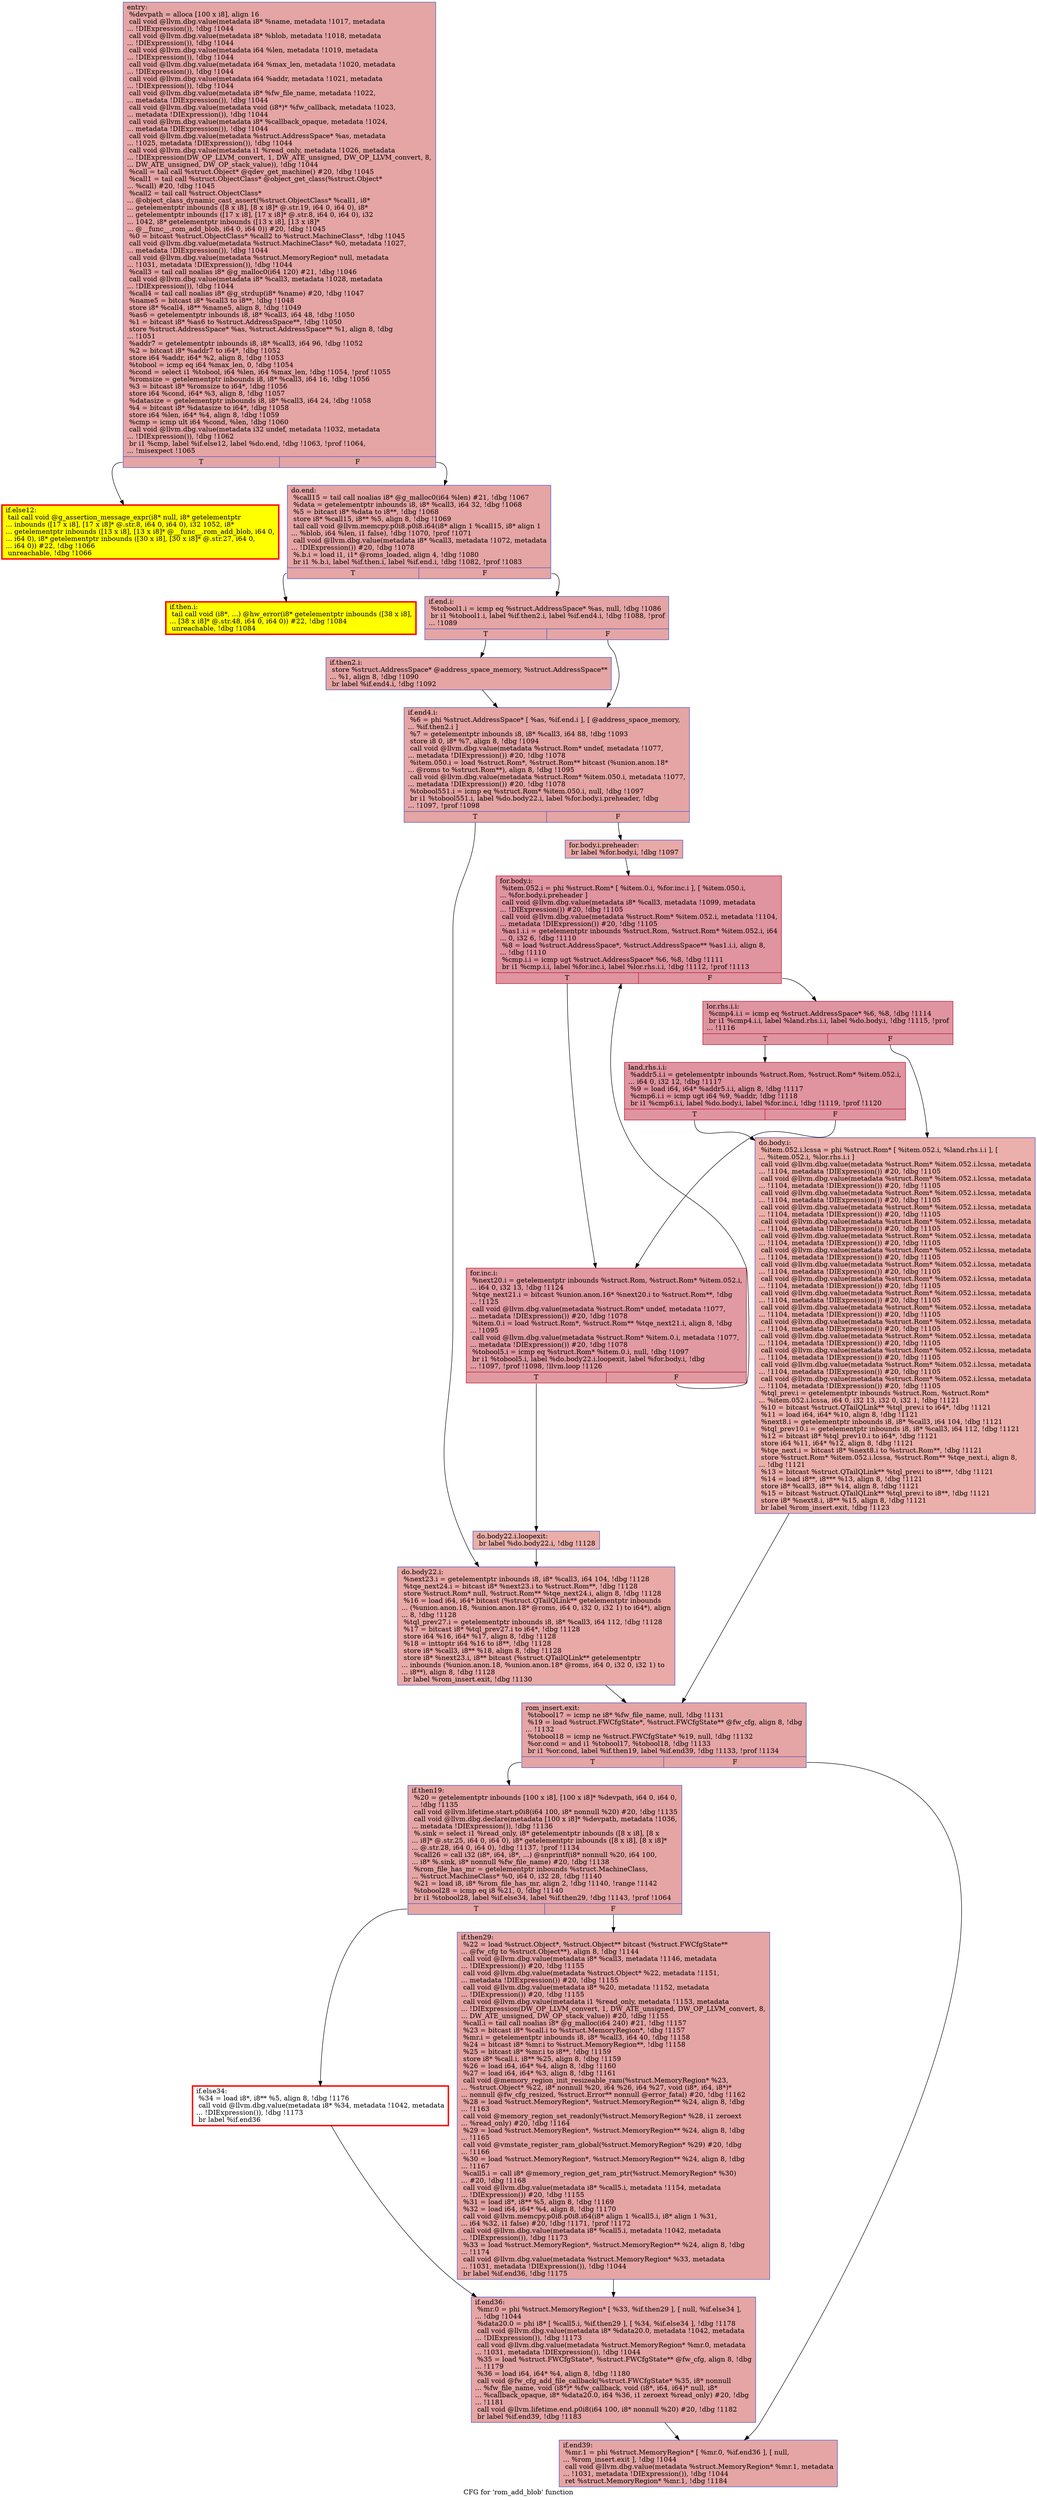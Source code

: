 digraph "CFG for 'rom_add_blob' function" {
	label="CFG for 'rom_add_blob' function";

	Node0x5623ba243460 [shape=record,color="#3d50c3ff", style=filled, fillcolor="#c5333470",label="{entry:\l  %devpath = alloca [100 x i8], align 16\l  call void @llvm.dbg.value(metadata i8* %name, metadata !1017, metadata\l... !DIExpression()), !dbg !1044\l  call void @llvm.dbg.value(metadata i8* %blob, metadata !1018, metadata\l... !DIExpression()), !dbg !1044\l  call void @llvm.dbg.value(metadata i64 %len, metadata !1019, metadata\l... !DIExpression()), !dbg !1044\l  call void @llvm.dbg.value(metadata i64 %max_len, metadata !1020, metadata\l... !DIExpression()), !dbg !1044\l  call void @llvm.dbg.value(metadata i64 %addr, metadata !1021, metadata\l... !DIExpression()), !dbg !1044\l  call void @llvm.dbg.value(metadata i8* %fw_file_name, metadata !1022,\l... metadata !DIExpression()), !dbg !1044\l  call void @llvm.dbg.value(metadata void (i8*)* %fw_callback, metadata !1023,\l... metadata !DIExpression()), !dbg !1044\l  call void @llvm.dbg.value(metadata i8* %callback_opaque, metadata !1024,\l... metadata !DIExpression()), !dbg !1044\l  call void @llvm.dbg.value(metadata %struct.AddressSpace* %as, metadata\l... !1025, metadata !DIExpression()), !dbg !1044\l  call void @llvm.dbg.value(metadata i1 %read_only, metadata !1026, metadata\l... !DIExpression(DW_OP_LLVM_convert, 1, DW_ATE_unsigned, DW_OP_LLVM_convert, 8,\l... DW_ATE_unsigned, DW_OP_stack_value)), !dbg !1044\l  %call = tail call %struct.Object* @qdev_get_machine() #20, !dbg !1045\l  %call1 = tail call %struct.ObjectClass* @object_get_class(%struct.Object*\l... %call) #20, !dbg !1045\l  %call2 = tail call %struct.ObjectClass*\l... @object_class_dynamic_cast_assert(%struct.ObjectClass* %call1, i8*\l... getelementptr inbounds ([8 x i8], [8 x i8]* @.str.19, i64 0, i64 0), i8*\l... getelementptr inbounds ([17 x i8], [17 x i8]* @.str.8, i64 0, i64 0), i32\l... 1042, i8* getelementptr inbounds ([13 x i8], [13 x i8]*\l... @__func__.rom_add_blob, i64 0, i64 0)) #20, !dbg !1045\l  %0 = bitcast %struct.ObjectClass* %call2 to %struct.MachineClass*, !dbg !1045\l  call void @llvm.dbg.value(metadata %struct.MachineClass* %0, metadata !1027,\l... metadata !DIExpression()), !dbg !1044\l  call void @llvm.dbg.value(metadata %struct.MemoryRegion* null, metadata\l... !1031, metadata !DIExpression()), !dbg !1044\l  %call3 = tail call noalias i8* @g_malloc0(i64 120) #21, !dbg !1046\l  call void @llvm.dbg.value(metadata i8* %call3, metadata !1028, metadata\l... !DIExpression()), !dbg !1044\l  %call4 = tail call noalias i8* @g_strdup(i8* %name) #20, !dbg !1047\l  %name5 = bitcast i8* %call3 to i8**, !dbg !1048\l  store i8* %call4, i8** %name5, align 8, !dbg !1049\l  %as6 = getelementptr inbounds i8, i8* %call3, i64 48, !dbg !1050\l  %1 = bitcast i8* %as6 to %struct.AddressSpace**, !dbg !1050\l  store %struct.AddressSpace* %as, %struct.AddressSpace** %1, align 8, !dbg\l... !1051\l  %addr7 = getelementptr inbounds i8, i8* %call3, i64 96, !dbg !1052\l  %2 = bitcast i8* %addr7 to i64*, !dbg !1052\l  store i64 %addr, i64* %2, align 8, !dbg !1053\l  %tobool = icmp eq i64 %max_len, 0, !dbg !1054\l  %cond = select i1 %tobool, i64 %len, i64 %max_len, !dbg !1054, !prof !1055\l  %romsize = getelementptr inbounds i8, i8* %call3, i64 16, !dbg !1056\l  %3 = bitcast i8* %romsize to i64*, !dbg !1056\l  store i64 %cond, i64* %3, align 8, !dbg !1057\l  %datasize = getelementptr inbounds i8, i8* %call3, i64 24, !dbg !1058\l  %4 = bitcast i8* %datasize to i64*, !dbg !1058\l  store i64 %len, i64* %4, align 8, !dbg !1059\l  %cmp = icmp ult i64 %cond, %len, !dbg !1060\l  call void @llvm.dbg.value(metadata i32 undef, metadata !1032, metadata\l... !DIExpression()), !dbg !1062\l  br i1 %cmp, label %if.else12, label %do.end, !dbg !1063, !prof !1064,\l... !misexpect !1065\l|{<s0>T|<s1>F}}"];
	Node0x5623ba243460:s0 -> Node0x5623ba2a7de0;
	Node0x5623ba243460:s1 -> Node0x5623ba2a7a90;
	Node0x5623ba2a7de0 [shape=record,penwidth=3.0, style="filled", color="red", fillcolor="yellow",label="{if.else12:                                        \l  tail call void @g_assertion_message_expr(i8* null, i8* getelementptr\l... inbounds ([17 x i8], [17 x i8]* @.str.8, i64 0, i64 0), i32 1052, i8*\l... getelementptr inbounds ([13 x i8], [13 x i8]* @__func__.rom_add_blob, i64 0,\l... i64 0), i8* getelementptr inbounds ([30 x i8], [30 x i8]* @.str.27, i64 0,\l... i64 0)) #22, !dbg !1066\l  unreachable, !dbg !1066\l}"];
	Node0x5623ba2a7a90 [shape=record,color="#3d50c3ff", style=filled, fillcolor="#c5333470",label="{do.end:                                           \l  %call15 = tail call noalias i8* @g_malloc0(i64 %len) #21, !dbg !1067\l  %data = getelementptr inbounds i8, i8* %call3, i64 32, !dbg !1068\l  %5 = bitcast i8* %data to i8**, !dbg !1068\l  store i8* %call15, i8** %5, align 8, !dbg !1069\l  tail call void @llvm.memcpy.p0i8.p0i8.i64(i8* align 1 %call15, i8* align 1\l... %blob, i64 %len, i1 false), !dbg !1070, !prof !1071\l  call void @llvm.dbg.value(metadata i8* %call3, metadata !1072, metadata\l... !DIExpression()) #20, !dbg !1078\l  %.b.i = load i1, i1* @roms_loaded, align 4, !dbg !1080\l  br i1 %.b.i, label %if.then.i, label %if.end.i, !dbg !1082, !prof !1083\l|{<s0>T|<s1>F}}"];
	Node0x5623ba2a7a90:s0 -> Node0x5623ba4160d0;
	Node0x5623ba2a7a90:s1 -> Node0x5623ba3a6a40;
	Node0x5623ba4160d0 [shape=record,penwidth=3.0, style="filled", color="red", fillcolor="yellow",label="{if.then.i:                                        \l  tail call void (i8*, ...) @hw_error(i8* getelementptr inbounds ([38 x i8],\l... [38 x i8]* @.str.48, i64 0, i64 0)) #22, !dbg !1084\l  unreachable, !dbg !1084\l}"];
	Node0x5623ba3a6a40 [shape=record,color="#3d50c3ff", style=filled, fillcolor="#c5333470",label="{if.end.i:                                         \l  %tobool1.i = icmp eq %struct.AddressSpace* %as, null, !dbg !1086\l  br i1 %tobool1.i, label %if.then2.i, label %if.end4.i, !dbg !1088, !prof\l... !1089\l|{<s0>T|<s1>F}}"];
	Node0x5623ba3a6a40:s0 -> Node0x5623ba29f520;
	Node0x5623ba3a6a40:s1 -> Node0x5623ba4dc250;
	Node0x5623ba29f520 [shape=record,color="#3d50c3ff", style=filled, fillcolor="#c5333470",label="{if.then2.i:                                       \l  store %struct.AddressSpace* @address_space_memory, %struct.AddressSpace**\l... %1, align 8, !dbg !1090\l  br label %if.end4.i, !dbg !1092\l}"];
	Node0x5623ba29f520 -> Node0x5623ba4dc250;
	Node0x5623ba4dc250 [shape=record,color="#3d50c3ff", style=filled, fillcolor="#c5333470",label="{if.end4.i:                                        \l  %6 = phi %struct.AddressSpace* [ %as, %if.end.i ], [ @address_space_memory,\l... %if.then2.i ]\l  %7 = getelementptr inbounds i8, i8* %call3, i64 88, !dbg !1093\l  store i8 0, i8* %7, align 8, !dbg !1094\l  call void @llvm.dbg.value(metadata %struct.Rom* undef, metadata !1077,\l... metadata !DIExpression()) #20, !dbg !1078\l  %item.050.i = load %struct.Rom*, %struct.Rom** bitcast (%union.anon.18*\l... @roms to %struct.Rom**), align 8, !dbg !1095\l  call void @llvm.dbg.value(metadata %struct.Rom* %item.050.i, metadata !1077,\l... metadata !DIExpression()) #20, !dbg !1078\l  %tobool551.i = icmp eq %struct.Rom* %item.050.i, null, !dbg !1097\l  br i1 %tobool551.i, label %do.body22.i, label %for.body.i.preheader, !dbg\l... !1097, !prof !1098\l|{<s0>T|<s1>F}}"];
	Node0x5623ba4dc250:s0 -> Node0x5623ba402610;
	Node0x5623ba4dc250:s1 -> Node0x5623ba3385d0;
	Node0x5623ba3385d0 [shape=record,color="#3d50c3ff", style=filled, fillcolor="#ca3b3770",label="{for.body.i.preheader:                             \l  br label %for.body.i, !dbg !1097\l}"];
	Node0x5623ba3385d0 -> Node0x5623ba4d1570;
	Node0x5623ba4d1570 [shape=record,color="#b70d28ff", style=filled, fillcolor="#b70d2870",label="{for.body.i:                                       \l  %item.052.i = phi %struct.Rom* [ %item.0.i, %for.inc.i ], [ %item.050.i,\l... %for.body.i.preheader ]\l  call void @llvm.dbg.value(metadata i8* %call3, metadata !1099, metadata\l... !DIExpression()) #20, !dbg !1105\l  call void @llvm.dbg.value(metadata %struct.Rom* %item.052.i, metadata !1104,\l... metadata !DIExpression()) #20, !dbg !1105\l  %as1.i.i = getelementptr inbounds %struct.Rom, %struct.Rom* %item.052.i, i64\l... 0, i32 6, !dbg !1110\l  %8 = load %struct.AddressSpace*, %struct.AddressSpace** %as1.i.i, align 8,\l... !dbg !1110\l  %cmp.i.i = icmp ugt %struct.AddressSpace* %6, %8, !dbg !1111\l  br i1 %cmp.i.i, label %for.inc.i, label %lor.rhs.i.i, !dbg !1112, !prof !1113\l|{<s0>T|<s1>F}}"];
	Node0x5623ba4d1570:s0 -> Node0x5623ba3a9840;
	Node0x5623ba4d1570:s1 -> Node0x5623ba32e410;
	Node0x5623ba32e410 [shape=record,color="#b70d28ff", style=filled, fillcolor="#b70d2870",label="{lor.rhs.i.i:                                      \l  %cmp4.i.i = icmp eq %struct.AddressSpace* %6, %8, !dbg !1114\l  br i1 %cmp4.i.i, label %land.rhs.i.i, label %do.body.i, !dbg !1115, !prof\l... !1116\l|{<s0>T|<s1>F}}"];
	Node0x5623ba32e410:s0 -> Node0x5623ba3fd660;
	Node0x5623ba32e410:s1 -> Node0x5623ba30cdb0;
	Node0x5623ba3fd660 [shape=record,color="#b70d28ff", style=filled, fillcolor="#b70d2870",label="{land.rhs.i.i:                                     \l  %addr5.i.i = getelementptr inbounds %struct.Rom, %struct.Rom* %item.052.i,\l... i64 0, i32 12, !dbg !1117\l  %9 = load i64, i64* %addr5.i.i, align 8, !dbg !1117\l  %cmp6.i.i = icmp ugt i64 %9, %addr, !dbg !1118\l  br i1 %cmp6.i.i, label %do.body.i, label %for.inc.i, !dbg !1119, !prof !1120\l|{<s0>T|<s1>F}}"];
	Node0x5623ba3fd660:s0 -> Node0x5623ba30cdb0;
	Node0x5623ba3fd660:s1 -> Node0x5623ba3a9840;
	Node0x5623ba30cdb0 [shape=record,color="#3d50c3ff", style=filled, fillcolor="#d24b4070",label="{do.body.i:                                        \l  %item.052.i.lcssa = phi %struct.Rom* [ %item.052.i, %land.rhs.i.i ], [\l... %item.052.i, %lor.rhs.i.i ]\l  call void @llvm.dbg.value(metadata %struct.Rom* %item.052.i.lcssa, metadata\l... !1104, metadata !DIExpression()) #20, !dbg !1105\l  call void @llvm.dbg.value(metadata %struct.Rom* %item.052.i.lcssa, metadata\l... !1104, metadata !DIExpression()) #20, !dbg !1105\l  call void @llvm.dbg.value(metadata %struct.Rom* %item.052.i.lcssa, metadata\l... !1104, metadata !DIExpression()) #20, !dbg !1105\l  call void @llvm.dbg.value(metadata %struct.Rom* %item.052.i.lcssa, metadata\l... !1104, metadata !DIExpression()) #20, !dbg !1105\l  call void @llvm.dbg.value(metadata %struct.Rom* %item.052.i.lcssa, metadata\l... !1104, metadata !DIExpression()) #20, !dbg !1105\l  call void @llvm.dbg.value(metadata %struct.Rom* %item.052.i.lcssa, metadata\l... !1104, metadata !DIExpression()) #20, !dbg !1105\l  call void @llvm.dbg.value(metadata %struct.Rom* %item.052.i.lcssa, metadata\l... !1104, metadata !DIExpression()) #20, !dbg !1105\l  call void @llvm.dbg.value(metadata %struct.Rom* %item.052.i.lcssa, metadata\l... !1104, metadata !DIExpression()) #20, !dbg !1105\l  call void @llvm.dbg.value(metadata %struct.Rom* %item.052.i.lcssa, metadata\l... !1104, metadata !DIExpression()) #20, !dbg !1105\l  call void @llvm.dbg.value(metadata %struct.Rom* %item.052.i.lcssa, metadata\l... !1104, metadata !DIExpression()) #20, !dbg !1105\l  call void @llvm.dbg.value(metadata %struct.Rom* %item.052.i.lcssa, metadata\l... !1104, metadata !DIExpression()) #20, !dbg !1105\l  call void @llvm.dbg.value(metadata %struct.Rom* %item.052.i.lcssa, metadata\l... !1104, metadata !DIExpression()) #20, !dbg !1105\l  call void @llvm.dbg.value(metadata %struct.Rom* %item.052.i.lcssa, metadata\l... !1104, metadata !DIExpression()) #20, !dbg !1105\l  call void @llvm.dbg.value(metadata %struct.Rom* %item.052.i.lcssa, metadata\l... !1104, metadata !DIExpression()) #20, !dbg !1105\l  call void @llvm.dbg.value(metadata %struct.Rom* %item.052.i.lcssa, metadata\l... !1104, metadata !DIExpression()) #20, !dbg !1105\l  call void @llvm.dbg.value(metadata %struct.Rom* %item.052.i.lcssa, metadata\l... !1104, metadata !DIExpression()) #20, !dbg !1105\l  %tql_prev.i = getelementptr inbounds %struct.Rom, %struct.Rom*\l... %item.052.i.lcssa, i64 0, i32 13, i32 0, i32 1, !dbg !1121\l  %10 = bitcast %struct.QTailQLink** %tql_prev.i to i64*, !dbg !1121\l  %11 = load i64, i64* %10, align 8, !dbg !1121\l  %next8.i = getelementptr inbounds i8, i8* %call3, i64 104, !dbg !1121\l  %tql_prev10.i = getelementptr inbounds i8, i8* %call3, i64 112, !dbg !1121\l  %12 = bitcast i8* %tql_prev10.i to i64*, !dbg !1121\l  store i64 %11, i64* %12, align 8, !dbg !1121\l  %tqe_next.i = bitcast i8* %next8.i to %struct.Rom**, !dbg !1121\l  store %struct.Rom* %item.052.i.lcssa, %struct.Rom** %tqe_next.i, align 8,\l... !dbg !1121\l  %13 = bitcast %struct.QTailQLink** %tql_prev.i to i8***, !dbg !1121\l  %14 = load i8**, i8*** %13, align 8, !dbg !1121\l  store i8* %call3, i8** %14, align 8, !dbg !1121\l  %15 = bitcast %struct.QTailQLink** %tql_prev.i to i8**, !dbg !1121\l  store i8* %next8.i, i8** %15, align 8, !dbg !1121\l  br label %rom_insert.exit, !dbg !1123\l}"];
	Node0x5623ba30cdb0 -> Node0x5623ba306690;
	Node0x5623ba3a9840 [shape=record,color="#b70d28ff", style=filled, fillcolor="#bb1b2c70",label="{for.inc.i:                                        \l  %next20.i = getelementptr inbounds %struct.Rom, %struct.Rom* %item.052.i,\l... i64 0, i32 13, !dbg !1124\l  %tqe_next21.i = bitcast %union.anon.16* %next20.i to %struct.Rom**, !dbg\l... !1125\l  call void @llvm.dbg.value(metadata %struct.Rom* undef, metadata !1077,\l... metadata !DIExpression()) #20, !dbg !1078\l  %item.0.i = load %struct.Rom*, %struct.Rom** %tqe_next21.i, align 8, !dbg\l... !1095\l  call void @llvm.dbg.value(metadata %struct.Rom* %item.0.i, metadata !1077,\l... metadata !DIExpression()) #20, !dbg !1078\l  %tobool5.i = icmp eq %struct.Rom* %item.0.i, null, !dbg !1097\l  br i1 %tobool5.i, label %do.body22.i.loopexit, label %for.body.i, !dbg\l... !1097, !prof !1098, !llvm.loop !1126\l|{<s0>T|<s1>F}}"];
	Node0x5623ba3a9840:s0 -> Node0x5623ba3dfa50;
	Node0x5623ba3a9840:s1 -> Node0x5623ba4d1570;
	Node0x5623ba3dfa50 [shape=record,color="#3d50c3ff", style=filled, fillcolor="#d0473d70",label="{do.body22.i.loopexit:                             \l  br label %do.body22.i, !dbg !1128\l}"];
	Node0x5623ba3dfa50 -> Node0x5623ba402610;
	Node0x5623ba402610 [shape=record,color="#3d50c3ff", style=filled, fillcolor="#ca3b3770",label="{do.body22.i:                                      \l  %next23.i = getelementptr inbounds i8, i8* %call3, i64 104, !dbg !1128\l  %tqe_next24.i = bitcast i8* %next23.i to %struct.Rom**, !dbg !1128\l  store %struct.Rom* null, %struct.Rom** %tqe_next24.i, align 8, !dbg !1128\l  %16 = load i64, i64* bitcast (%struct.QTailQLink** getelementptr inbounds\l... (%union.anon.18, %union.anon.18* @roms, i64 0, i32 0, i32 1) to i64*), align\l... 8, !dbg !1128\l  %tql_prev27.i = getelementptr inbounds i8, i8* %call3, i64 112, !dbg !1128\l  %17 = bitcast i8* %tql_prev27.i to i64*, !dbg !1128\l  store i64 %16, i64* %17, align 8, !dbg !1128\l  %18 = inttoptr i64 %16 to i8**, !dbg !1128\l  store i8* %call3, i8** %18, align 8, !dbg !1128\l  store i8* %next23.i, i8** bitcast (%struct.QTailQLink** getelementptr\l... inbounds (%union.anon.18, %union.anon.18* @roms, i64 0, i32 0, i32 1) to\l... i8**), align 8, !dbg !1128\l  br label %rom_insert.exit, !dbg !1130\l}"];
	Node0x5623ba402610 -> Node0x5623ba306690;
	Node0x5623ba306690 [shape=record,color="#3d50c3ff", style=filled, fillcolor="#c5333470",label="{rom_insert.exit:                                  \l  %tobool17 = icmp ne i8* %fw_file_name, null, !dbg !1131\l  %19 = load %struct.FWCfgState*, %struct.FWCfgState** @fw_cfg, align 8, !dbg\l... !1132\l  %tobool18 = icmp ne %struct.FWCfgState* %19, null, !dbg !1132\l  %or.cond = and i1 %tobool17, %tobool18, !dbg !1133\l  br i1 %or.cond, label %if.then19, label %if.end39, !dbg !1133, !prof !1134\l|{<s0>T|<s1>F}}"];
	Node0x5623ba306690:s0 -> Node0x5623ba2ab340;
	Node0x5623ba306690:s1 -> Node0x5623ba2ab390;
	Node0x5623ba2ab340 [shape=record,color="#3d50c3ff", style=filled, fillcolor="#c5333470",label="{if.then19:                                        \l  %20 = getelementptr inbounds [100 x i8], [100 x i8]* %devpath, i64 0, i64 0,\l... !dbg !1135\l  call void @llvm.lifetime.start.p0i8(i64 100, i8* nonnull %20) #20, !dbg !1135\l  call void @llvm.dbg.declare(metadata [100 x i8]* %devpath, metadata !1036,\l... metadata !DIExpression()), !dbg !1136\l  %.sink = select i1 %read_only, i8* getelementptr inbounds ([8 x i8], [8 x\l... i8]* @.str.25, i64 0, i64 0), i8* getelementptr inbounds ([8 x i8], [8 x i8]*\l... @.str.28, i64 0, i64 0), !dbg !1137, !prof !1134\l  %call26 = call i32 (i8*, i64, i8*, ...) @snprintf(i8* nonnull %20, i64 100,\l... i8* %.sink, i8* nonnull %fw_file_name) #20, !dbg !1138\l  %rom_file_has_mr = getelementptr inbounds %struct.MachineClass,\l... %struct.MachineClass* %0, i64 0, i32 28, !dbg !1140\l  %21 = load i8, i8* %rom_file_has_mr, align 2, !dbg !1140, !range !1142\l  %tobool28 = icmp eq i8 %21, 0, !dbg !1140\l  br i1 %tobool28, label %if.else34, label %if.then29, !dbg !1143, !prof !1064\l|{<s0>T|<s1>F}}"];
	Node0x5623ba2ab340:s0 -> Node0x5623ba2ad230;
	Node0x5623ba2ab340:s1 -> Node0x5623ba2ad170;
	Node0x5623ba2ad170 [shape=record,color="#3d50c3ff", style=filled, fillcolor="#c5333470",label="{if.then29:                                        \l  %22 = load %struct.Object*, %struct.Object** bitcast (%struct.FWCfgState**\l... @fw_cfg to %struct.Object**), align 8, !dbg !1144\l  call void @llvm.dbg.value(metadata i8* %call3, metadata !1146, metadata\l... !DIExpression()) #20, !dbg !1155\l  call void @llvm.dbg.value(metadata %struct.Object* %22, metadata !1151,\l... metadata !DIExpression()) #20, !dbg !1155\l  call void @llvm.dbg.value(metadata i8* %20, metadata !1152, metadata\l... !DIExpression()) #20, !dbg !1155\l  call void @llvm.dbg.value(metadata i1 %read_only, metadata !1153, metadata\l... !DIExpression(DW_OP_LLVM_convert, 1, DW_ATE_unsigned, DW_OP_LLVM_convert, 8,\l... DW_ATE_unsigned, DW_OP_stack_value)) #20, !dbg !1155\l  %call.i = tail call noalias i8* @g_malloc(i64 240) #21, !dbg !1157\l  %23 = bitcast i8* %call.i to %struct.MemoryRegion*, !dbg !1157\l  %mr.i = getelementptr inbounds i8, i8* %call3, i64 40, !dbg !1158\l  %24 = bitcast i8* %mr.i to %struct.MemoryRegion**, !dbg !1158\l  %25 = bitcast i8* %mr.i to i8**, !dbg !1159\l  store i8* %call.i, i8** %25, align 8, !dbg !1159\l  %26 = load i64, i64* %4, align 8, !dbg !1160\l  %27 = load i64, i64* %3, align 8, !dbg !1161\l  call void @memory_region_init_resizeable_ram(%struct.MemoryRegion* %23,\l... %struct.Object* %22, i8* nonnull %20, i64 %26, i64 %27, void (i8*, i64, i8*)*\l... nonnull @fw_cfg_resized, %struct.Error** nonnull @error_fatal) #20, !dbg !1162\l  %28 = load %struct.MemoryRegion*, %struct.MemoryRegion** %24, align 8, !dbg\l... !1163\l  call void @memory_region_set_readonly(%struct.MemoryRegion* %28, i1 zeroext\l... %read_only) #20, !dbg !1164\l  %29 = load %struct.MemoryRegion*, %struct.MemoryRegion** %24, align 8, !dbg\l... !1165\l  call void @vmstate_register_ram_global(%struct.MemoryRegion* %29) #20, !dbg\l... !1166\l  %30 = load %struct.MemoryRegion*, %struct.MemoryRegion** %24, align 8, !dbg\l... !1167\l  %call5.i = call i8* @memory_region_get_ram_ptr(%struct.MemoryRegion* %30)\l... #20, !dbg !1168\l  call void @llvm.dbg.value(metadata i8* %call5.i, metadata !1154, metadata\l... !DIExpression()) #20, !dbg !1155\l  %31 = load i8*, i8** %5, align 8, !dbg !1169\l  %32 = load i64, i64* %4, align 8, !dbg !1170\l  call void @llvm.memcpy.p0i8.p0i8.i64(i8* align 1 %call5.i, i8* align 1 %31,\l... i64 %32, i1 false) #20, !dbg !1171, !prof !1172\l  call void @llvm.dbg.value(metadata i8* %call5.i, metadata !1042, metadata\l... !DIExpression()), !dbg !1173\l  %33 = load %struct.MemoryRegion*, %struct.MemoryRegion** %24, align 8, !dbg\l... !1174\l  call void @llvm.dbg.value(metadata %struct.MemoryRegion* %33, metadata\l... !1031, metadata !DIExpression()), !dbg !1044\l  br label %if.end36, !dbg !1175\l}"];
	Node0x5623ba2ad170 -> Node0x5623ba2ad1c0;
	Node0x5623ba2ad230 [shape=record,penwidth=3.0, color="red",label="{if.else34:                                        \l  %34 = load i8*, i8** %5, align 8, !dbg !1176\l  call void @llvm.dbg.value(metadata i8* %34, metadata !1042, metadata\l... !DIExpression()), !dbg !1173\l  br label %if.end36\l}"];
	Node0x5623ba2ad230 -> Node0x5623ba2ad1c0;
	Node0x5623ba2ad1c0 [shape=record,color="#3d50c3ff", style=filled, fillcolor="#c5333470",label="{if.end36:                                         \l  %mr.0 = phi %struct.MemoryRegion* [ %33, %if.then29 ], [ null, %if.else34 ],\l... !dbg !1044\l  %data20.0 = phi i8* [ %call5.i, %if.then29 ], [ %34, %if.else34 ], !dbg !1178\l  call void @llvm.dbg.value(metadata i8* %data20.0, metadata !1042, metadata\l... !DIExpression()), !dbg !1173\l  call void @llvm.dbg.value(metadata %struct.MemoryRegion* %mr.0, metadata\l... !1031, metadata !DIExpression()), !dbg !1044\l  %35 = load %struct.FWCfgState*, %struct.FWCfgState** @fw_cfg, align 8, !dbg\l... !1179\l  %36 = load i64, i64* %4, align 8, !dbg !1180\l  call void @fw_cfg_add_file_callback(%struct.FWCfgState* %35, i8* nonnull\l... %fw_file_name, void (i8*)* %fw_callback, void (i8*, i64, i64)* null, i8*\l... %callback_opaque, i8* %data20.0, i64 %36, i1 zeroext %read_only) #20, !dbg\l... !1181\l  call void @llvm.lifetime.end.p0i8(i64 100, i8* nonnull %20) #20, !dbg !1182\l  br label %if.end39, !dbg !1183\l}"];
	Node0x5623ba2ad1c0 -> Node0x5623ba2ab390;
	Node0x5623ba2ab390 [shape=record,color="#3d50c3ff", style=filled, fillcolor="#c5333470",label="{if.end39:                                         \l  %mr.1 = phi %struct.MemoryRegion* [ %mr.0, %if.end36 ], [ null,\l... %rom_insert.exit ], !dbg !1044\l  call void @llvm.dbg.value(metadata %struct.MemoryRegion* %mr.1, metadata\l... !1031, metadata !DIExpression()), !dbg !1044\l  ret %struct.MemoryRegion* %mr.1, !dbg !1184\l}"];
}

